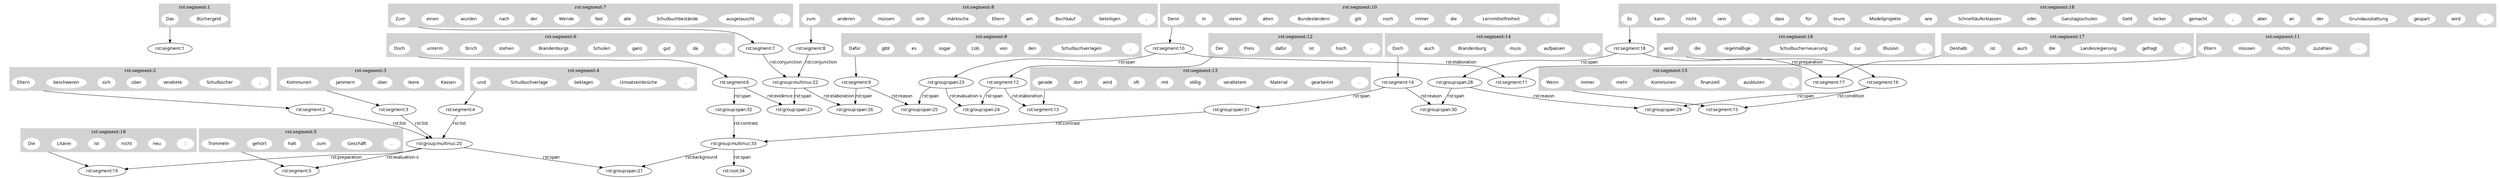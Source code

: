 
digraph {
    graph [compound="true", newrank="true"];
    node [fontname="Sans-Serif"];
    edge [fontname="Sans-Serif"];

   
subgraph cluster_segment1 {
    graph [color="lightgrey", style="filled", rank="same", label="rst:segment:1"];
    node [color="white", style="filled"];
    edge [];

    
    
    
subgraph tokens_segment1 {
    graph [rank="same"];
    node [];
    edge [];

    "s2180_1" [label="Das"];
	"s2180_2" [label="Büchergeld"];

    "s2180_1" -> "s2180_2" [style="invis"];

    
}


}


subgraph cluster_segment19 {
    graph [color="lightgrey", style="filled", rank="same", label="rst:segment:19"];
    node [color="white", style="filled"];
    edge [];

    
    
    
subgraph tokens_segment19 {
    graph [rank="same"];
    node [];
    edge [];

    "s2181_1" [label="Die"];
	"s2181_2" [label="Litanei"];
	"s2181_3" [label="ist"];
	"s2181_4" [label="nicht"];
	"s2181_5" [label="neu"];
	"s2181_6" [label=":"];

    "s2181_1" -> "s2181_2" [style="invis"];
	"s2181_2" -> "s2181_3" [style="invis"];
	"s2181_3" -> "s2181_4" [style="invis"];
	"s2181_4" -> "s2181_5" [style="invis"];
	"s2181_5" -> "s2181_6" [style="invis"];

    
}


}


subgraph cluster_segment2 {
    graph [color="lightgrey", style="filled", rank="same", label="rst:segment:2"];
    node [color="white", style="filled"];
    edge [];

    
    
    
subgraph tokens_segment2 {
    graph [rank="same"];
    node [];
    edge [];

    "s2182_1" [label="Eltern"];
	"s2182_2" [label="beschweren"];
	"s2182_3" [label="sich"];
	"s2182_4" [label="über"];
	"s2182_5" [label="veraltete"];
	"s2182_6" [label="Schulbücher"];
	"s2182_7" [label=","];

    "s2182_1" -> "s2182_2" [style="invis"];
	"s2182_2" -> "s2182_3" [style="invis"];
	"s2182_3" -> "s2182_4" [style="invis"];
	"s2182_4" -> "s2182_5" [style="invis"];
	"s2182_5" -> "s2182_6" [style="invis"];
	"s2182_6" -> "s2182_7" [style="invis"];

    
}


}


subgraph cluster_segment3 {
    graph [color="lightgrey", style="filled", rank="same", label="rst:segment:3"];
    node [color="white", style="filled"];
    edge [];

    
    
    
subgraph tokens_segment3 {
    graph [rank="same"];
    node [];
    edge [];

    "s2182_8" [label="Kommunen"];
	"s2182_9" [label="jammern"];
	"s2182_10" [label="über"];
	"s2182_11" [label="leere"];
	"s2182_12" [label="Kassen"];

    "s2182_8" -> "s2182_9" [style="invis"];
	"s2182_9" -> "s2182_10" [style="invis"];
	"s2182_10" -> "s2182_11" [style="invis"];
	"s2182_11" -> "s2182_12" [style="invis"];

    
}


}


subgraph cluster_segment4 {
    graph [color="lightgrey", style="filled", rank="same", label="rst:segment:4"];
    node [color="white", style="filled"];
    edge [];

    
    
    
subgraph tokens_segment4 {
    graph [rank="same"];
    node [];
    edge [];

    "s2182_13" [label="und"];
	"s2182_14" [label="Schulbuchverlage"];
	"s2182_15" [label="beklagen"];
	"s2182_16" [label="Umsatzeinbrüche"];
	"s2182_17" [label="."];

    "s2182_13" -> "s2182_14" [style="invis"];
	"s2182_14" -> "s2182_15" [style="invis"];
	"s2182_15" -> "s2182_16" [style="invis"];
	"s2182_16" -> "s2182_17" [style="invis"];

    
}


}


subgraph cluster_segment5 {
    graph [color="lightgrey", style="filled", rank="same", label="rst:segment:5"];
    node [color="white", style="filled"];
    edge [];

    
    
    
subgraph tokens_segment5 {
    graph [rank="same"];
    node [];
    edge [];

    "s2183_1" [label="Trommeln"];
	"s2183_2" [label="gehört"];
	"s2183_3" [label="halt"];
	"s2183_4" [label="zum"];
	"s2183_5" [label="Geschäft"];
	"s2183_6" [label="."];

    "s2183_1" -> "s2183_2" [style="invis"];
	"s2183_2" -> "s2183_3" [style="invis"];
	"s2183_3" -> "s2183_4" [style="invis"];
	"s2183_4" -> "s2183_5" [style="invis"];
	"s2183_5" -> "s2183_6" [style="invis"];

    
}


}


subgraph cluster_segment6 {
    graph [color="lightgrey", style="filled", rank="same", label="rst:segment:6"];
    node [color="white", style="filled"];
    edge [];

    
    
    
subgraph tokens_segment6 {
    graph [rank="same"];
    node [];
    edge [];

    "s2184_1" [label="Doch"];
	"s2184_2" [label="unterm"];
	"s2184_3" [label="Strich"];
	"s2184_4" [label="stehen"];
	"s2184_5" [label="Brandenburgs"];
	"s2184_6" [label="Schulen"];
	"s2184_7" [label="ganz"];
	"s2184_8" [label="gut"];
	"s2184_9" [label="da"];
	"s2184_10" [label="."];

    "s2184_1" -> "s2184_2" [style="invis"];
	"s2184_2" -> "s2184_3" [style="invis"];
	"s2184_3" -> "s2184_4" [style="invis"];
	"s2184_4" -> "s2184_5" [style="invis"];
	"s2184_5" -> "s2184_6" [style="invis"];
	"s2184_6" -> "s2184_7" [style="invis"];
	"s2184_7" -> "s2184_8" [style="invis"];
	"s2184_8" -> "s2184_9" [style="invis"];
	"s2184_9" -> "s2184_10" [style="invis"];

    
}


}


subgraph cluster_segment7 {
    graph [color="lightgrey", style="filled", rank="same", label="rst:segment:7"];
    node [color="white", style="filled"];
    edge [];

    
    
    
subgraph tokens_segment7 {
    graph [rank="same"];
    node [];
    edge [];

    "s2185_1" [label="Zum"];
	"s2185_2" [label="einen"];
	"s2185_3" [label="wurden"];
	"s2185_4" [label="nach"];
	"s2185_5" [label="der"];
	"s2185_6" [label="Wende"];
	"s2185_7" [label="fast"];
	"s2185_8" [label="alle"];
	"s2185_9" [label="Schulbuchbestände"];
	"s2185_10" [label="ausgetauscht"];
	"s2185_11" [label=","];

    "s2185_1" -> "s2185_2" [style="invis"];
	"s2185_2" -> "s2185_3" [style="invis"];
	"s2185_3" -> "s2185_4" [style="invis"];
	"s2185_4" -> "s2185_5" [style="invis"];
	"s2185_5" -> "s2185_6" [style="invis"];
	"s2185_6" -> "s2185_7" [style="invis"];
	"s2185_7" -> "s2185_8" [style="invis"];
	"s2185_8" -> "s2185_9" [style="invis"];
	"s2185_9" -> "s2185_10" [style="invis"];
	"s2185_10" -> "s2185_11" [style="invis"];

    
}


}


subgraph cluster_segment8 {
    graph [color="lightgrey", style="filled", rank="same", label="rst:segment:8"];
    node [color="white", style="filled"];
    edge [];

    
    
    
subgraph tokens_segment8 {
    graph [rank="same"];
    node [];
    edge [];

    "s2185_12" [label="zum"];
	"s2185_13" [label="anderen"];
	"s2185_14" [label="müssen"];
	"s2185_15" [label="sich"];
	"s2185_16" [label="märkische"];
	"s2185_17" [label="Eltern"];
	"s2185_18" [label="am"];
	"s2185_19" [label="Buchkauf"];
	"s2185_20" [label="beteiligen"];
	"s2185_21" [label="."];

    "s2185_12" -> "s2185_13" [style="invis"];
	"s2185_13" -> "s2185_14" [style="invis"];
	"s2185_14" -> "s2185_15" [style="invis"];
	"s2185_15" -> "s2185_16" [style="invis"];
	"s2185_16" -> "s2185_17" [style="invis"];
	"s2185_17" -> "s2185_18" [style="invis"];
	"s2185_18" -> "s2185_19" [style="invis"];
	"s2185_19" -> "s2185_20" [style="invis"];
	"s2185_20" -> "s2185_21" [style="invis"];

    
}


}


subgraph cluster_segment9 {
    graph [color="lightgrey", style="filled", rank="same", label="rst:segment:9"];
    node [color="white", style="filled"];
    edge [];

    
    
    
subgraph tokens_segment9 {
    graph [rank="same"];
    node [];
    edge [];

    "s2186_1" [label="Dafür"];
	"s2186_2" [label="gibt"];
	"s2186_3" [label="es"];
	"s2186_4" [label="sogar"];
	"s2186_5" [label="Lob"];
	"s2186_6" [label="von"];
	"s2186_7" [label="den"];
	"s2186_8" [label="Schulbuchverlagen"];
	"s2186_9" [label="."];

    "s2186_1" -> "s2186_2" [style="invis"];
	"s2186_2" -> "s2186_3" [style="invis"];
	"s2186_3" -> "s2186_4" [style="invis"];
	"s2186_4" -> "s2186_5" [style="invis"];
	"s2186_5" -> "s2186_6" [style="invis"];
	"s2186_6" -> "s2186_7" [style="invis"];
	"s2186_7" -> "s2186_8" [style="invis"];
	"s2186_8" -> "s2186_9" [style="invis"];

    
}


}


subgraph cluster_segment10 {
    graph [color="lightgrey", style="filled", rank="same", label="rst:segment:10"];
    node [color="white", style="filled"];
    edge [];

    
    
    
subgraph tokens_segment10 {
    graph [rank="same"];
    node [];
    edge [];

    "s2187_1" [label="Denn"];
	"s2187_2" [label="in"];
	"s2187_3" [label="vielen"];
	"s2187_4" [label="alten"];
	"s2187_5" [label="Bundesländern"];
	"s2187_6" [label="gilt"];
	"s2187_7" [label="noch"];
	"s2187_8" [label="immer"];
	"s2187_9" [label="die"];
	"s2187_10" [label="Lernmittelfreiheit"];
	"s2187_11" [label=":"];

    "s2187_1" -> "s2187_2" [style="invis"];
	"s2187_2" -> "s2187_3" [style="invis"];
	"s2187_3" -> "s2187_4" [style="invis"];
	"s2187_4" -> "s2187_5" [style="invis"];
	"s2187_5" -> "s2187_6" [style="invis"];
	"s2187_6" -> "s2187_7" [style="invis"];
	"s2187_7" -> "s2187_8" [style="invis"];
	"s2187_8" -> "s2187_9" [style="invis"];
	"s2187_9" -> "s2187_10" [style="invis"];
	"s2187_10" -> "s2187_11" [style="invis"];

    
}


}


subgraph cluster_segment11 {
    graph [color="lightgrey", style="filled", rank="same", label="rst:segment:11"];
    node [color="white", style="filled"];
    edge [];

    
    
    
subgraph tokens_segment11 {
    graph [rank="same"];
    node [];
    edge [];

    "s2188_1" [label="Eltern"];
	"s2188_2" [label="müssen"];
	"s2188_3" [label="nichts"];
	"s2188_4" [label="zuzahlen"];
	"s2188_5" [label="."];

    "s2188_1" -> "s2188_2" [style="invis"];
	"s2188_2" -> "s2188_3" [style="invis"];
	"s2188_3" -> "s2188_4" [style="invis"];
	"s2188_4" -> "s2188_5" [style="invis"];

    
}


}


subgraph cluster_segment12 {
    graph [color="lightgrey", style="filled", rank="same", label="rst:segment:12"];
    node [color="white", style="filled"];
    edge [];

    
    
    
subgraph tokens_segment12 {
    graph [rank="same"];
    node [];
    edge [];

    "s2189_1" [label="Der"];
	"s2189_2" [label="Preis"];
	"s2189_3" [label="dafür"];
	"s2189_4" [label="ist"];
	"s2189_5" [label="hoch"];
	"s2189_6" [label="-"];

    "s2189_1" -> "s2189_2" [style="invis"];
	"s2189_2" -> "s2189_3" [style="invis"];
	"s2189_3" -> "s2189_4" [style="invis"];
	"s2189_4" -> "s2189_5" [style="invis"];
	"s2189_5" -> "s2189_6" [style="invis"];

    
}


}


subgraph cluster_segment13 {
    graph [color="lightgrey", style="filled", rank="same", label="rst:segment:13"];
    node [color="white", style="filled"];
    edge [];

    
    
    
subgraph tokens_segment13 {
    graph [rank="same"];
    node [];
    edge [];

    "s2189_7" [label="gerade"];
	"s2189_8" [label="dort"];
	"s2189_9" [label="wird"];
	"s2189_10" [label="oft"];
	"s2189_11" [label="mit"];
	"s2189_12" [label="völlig"];
	"s2189_13" [label="veraltetem"];
	"s2189_14" [label="Material"];
	"s2189_15" [label="gearbeitet"];
	"s2189_16" [label="."];

    "s2189_7" -> "s2189_8" [style="invis"];
	"s2189_8" -> "s2189_9" [style="invis"];
	"s2189_9" -> "s2189_10" [style="invis"];
	"s2189_10" -> "s2189_11" [style="invis"];
	"s2189_11" -> "s2189_12" [style="invis"];
	"s2189_12" -> "s2189_13" [style="invis"];
	"s2189_13" -> "s2189_14" [style="invis"];
	"s2189_14" -> "s2189_15" [style="invis"];
	"s2189_15" -> "s2189_16" [style="invis"];

    
}


}


subgraph cluster_segment14 {
    graph [color="lightgrey", style="filled", rank="same", label="rst:segment:14"];
    node [color="white", style="filled"];
    edge [];

    
    
    
subgraph tokens_segment14 {
    graph [rank="same"];
    node [];
    edge [];

    "s2190_1" [label="Doch"];
	"s2190_2" [label="auch"];
	"s2190_3" [label="Brandenburg"];
	"s2190_4" [label="muss"];
	"s2190_5" [label="aufpassen"];
	"s2190_6" [label="."];

    "s2190_1" -> "s2190_2" [style="invis"];
	"s2190_2" -> "s2190_3" [style="invis"];
	"s2190_3" -> "s2190_4" [style="invis"];
	"s2190_4" -> "s2190_5" [style="invis"];
	"s2190_5" -> "s2190_6" [style="invis"];

    
}


}


subgraph cluster_segment15 {
    graph [color="lightgrey", style="filled", rank="same", label="rst:segment:15"];
    node [color="white", style="filled"];
    edge [];

    
    
    
subgraph tokens_segment15 {
    graph [rank="same"];
    node [];
    edge [];

    "s2191_1" [label="Wenn"];
	"s2191_2" [label="immer"];
	"s2191_3" [label="mehr"];
	"s2191_4" [label="Kommunen"];
	"s2191_5" [label="finanziell"];
	"s2191_6" [label="ausbluten"];
	"s2191_7" [label=","];

    "s2191_1" -> "s2191_2" [style="invis"];
	"s2191_2" -> "s2191_3" [style="invis"];
	"s2191_3" -> "s2191_4" [style="invis"];
	"s2191_4" -> "s2191_5" [style="invis"];
	"s2191_5" -> "s2191_6" [style="invis"];
	"s2191_6" -> "s2191_7" [style="invis"];

    
}


}


subgraph cluster_segment16 {
    graph [color="lightgrey", style="filled", rank="same", label="rst:segment:16"];
    node [color="white", style="filled"];
    edge [];

    
    
    
subgraph tokens_segment16 {
    graph [rank="same"];
    node [];
    edge [];

    "s2191_8" [label="wird"];
	"s2191_9" [label="die"];
	"s2191_10" [label="regelmäßige"];
	"s2191_11" [label="Schulbucherneuerung"];
	"s2191_12" [label="zur"];
	"s2191_13" [label="Illusion"];
	"s2191_14" [label="."];

    "s2191_8" -> "s2191_9" [style="invis"];
	"s2191_9" -> "s2191_10" [style="invis"];
	"s2191_10" -> "s2191_11" [style="invis"];
	"s2191_11" -> "s2191_12" [style="invis"];
	"s2191_12" -> "s2191_13" [style="invis"];
	"s2191_13" -> "s2191_14" [style="invis"];

    
}


}


subgraph cluster_segment17 {
    graph [color="lightgrey", style="filled", rank="same", label="rst:segment:17"];
    node [color="white", style="filled"];
    edge [];

    
    
    
subgraph tokens_segment17 {
    graph [rank="same"];
    node [];
    edge [];

    "s2192_1" [label="Deshalb"];
	"s2192_2" [label="ist"];
	"s2192_3" [label="auch"];
	"s2192_4" [label="die"];
	"s2192_5" [label="Landesregierung"];
	"s2192_6" [label="gefragt"];
	"s2192_7" [label=":"];

    "s2192_1" -> "s2192_2" [style="invis"];
	"s2192_2" -> "s2192_3" [style="invis"];
	"s2192_3" -> "s2192_4" [style="invis"];
	"s2192_4" -> "s2192_5" [style="invis"];
	"s2192_5" -> "s2192_6" [style="invis"];
	"s2192_6" -> "s2192_7" [style="invis"];

    
}


}


subgraph cluster_segment18 {
    graph [color="lightgrey", style="filled", rank="same", label="rst:segment:18"];
    node [color="white", style="filled"];
    edge [];

    
    
    
subgraph tokens_segment18 {
    graph [rank="same"];
    node [];
    edge [];

    "s2193_1" [label="Es"];
	"s2193_2" [label="kann"];
	"s2193_3" [label="nicht"];
	"s2193_4" [label="sein"];
	"s2193_5" [label=","];
	"s2193_6" [label="dass"];
	"s2193_7" [label="für"];
	"s2193_8" [label="teure"];
	"s2193_9" [label="Modellprojekte"];
	"s2193_10" [label="wie"];
	"s2193_11" [label="Schnellläuferklassen"];
	"s2193_12" [label="oder"];
	"s2193_13" [label="Ganztagsschulen"];
	"s2193_14" [label="Geld"];
	"s2193_15" [label="locker"];
	"s2193_16" [label="gemacht"];
	"s2193_17" [label=","];
	"s2193_18" [label="aber"];
	"s2193_19" [label="an"];
	"s2193_20" [label="der"];
	"s2193_21" [label="Grundausstattung"];
	"s2193_22" [label="gespart"];
	"s2193_23" [label="wird"];
	"s2193_24" [label="."];

    "s2193_1" -> "s2193_2" [style="invis"];
	"s2193_2" -> "s2193_3" [style="invis"];
	"s2193_3" -> "s2193_4" [style="invis"];
	"s2193_4" -> "s2193_5" [style="invis"];
	"s2193_5" -> "s2193_6" [style="invis"];
	"s2193_6" -> "s2193_7" [style="invis"];
	"s2193_7" -> "s2193_8" [style="invis"];
	"s2193_8" -> "s2193_9" [style="invis"];
	"s2193_9" -> "s2193_10" [style="invis"];
	"s2193_10" -> "s2193_11" [style="invis"];
	"s2193_11" -> "s2193_12" [style="invis"];
	"s2193_12" -> "s2193_13" [style="invis"];
	"s2193_13" -> "s2193_14" [style="invis"];
	"s2193_14" -> "s2193_15" [style="invis"];
	"s2193_15" -> "s2193_16" [style="invis"];
	"s2193_16" -> "s2193_17" [style="invis"];
	"s2193_17" -> "s2193_18" [style="invis"];
	"s2193_18" -> "s2193_19" [style="invis"];
	"s2193_19" -> "s2193_20" [style="invis"];
	"s2193_20" -> "s2193_21" [style="invis"];
	"s2193_21" -> "s2193_22" [style="invis"];
	"s2193_22" -> "s2193_23" [style="invis"];
	"s2193_23" -> "s2193_24" [style="invis"];

    
}


}


   "1" [label="rst:segment:1"];
	"2" [label="rst:segment:2"];
	"3" [label="rst:segment:3"];
	"4" [label="rst:segment:4"];
	"5" [label="rst:segment:5"];
	"6" [label="rst:segment:6"];
	"7" [label="rst:segment:7"];
	"8" [label="rst:segment:8"];
	"9" [label="rst:segment:9"];
	"10" [label="rst:segment:10"];
	"11" [label="rst:segment:11"];
	"12" [label="rst:segment:12"];
	"13" [label="rst:segment:13"];
	"14" [label="rst:segment:14"];
	"15" [label="rst:segment:15"];
	"16" [label="rst:segment:16"];
	"17" [label="rst:segment:17"];
	"18" [label="rst:segment:18"];
	"19" [label="rst:segment:19"];
	"20" [label="rst:group:multinuc:20"];
	"21" [label="rst:group:span:21"];
	"22" [label="rst:group:multinuc:22"];
	"23" [label="rst:group:span:23"];
	"24" [label="rst:group:span:24"];
	"25" [label="rst:group:span:25"];
	"26" [label="rst:group:span:26"];
	"27" [label="rst:group:span:27"];
	"28" [label="rst:group:span:28"];
	"29" [label="rst:group:span:29"];
	"30" [label="rst:group:span:30"];
	"31" [label="rst:group:span:31"];
	"32" [label="rst:group:span:32"];
	"33" [label="rst:group:multinuc:33"];
	"34" [label="rst:root:34"];

   "s2180_1" -> "1" [ltail="cluster_segment1"];
	"s2181_1" -> "19" [ltail="cluster_segment19"];
	"s2182_1" -> "2" [ltail="cluster_segment2"];
	"s2182_8" -> "3" [ltail="cluster_segment3"];
	"s2182_13" -> "4" [ltail="cluster_segment4"];
	"s2183_1" -> "5" [ltail="cluster_segment5"];
	"s2184_1" -> "6" [ltail="cluster_segment6"];
	"s2185_1" -> "7" [ltail="cluster_segment7"];
	"s2185_12" -> "8" [ltail="cluster_segment8"];
	"s2186_1" -> "9" [ltail="cluster_segment9"];
	"s2187_1" -> "10" [ltail="cluster_segment10"];
	"s2188_1" -> "11" [ltail="cluster_segment11"];
	"s2189_1" -> "12" [ltail="cluster_segment12"];
	"s2189_7" -> "13" [ltail="cluster_segment13"];
	"s2190_1" -> "14" [ltail="cluster_segment14"];
	"s2191_1" -> "15" [ltail="cluster_segment15"];
	"s2191_8" -> "16" [ltail="cluster_segment16"];
	"s2192_1" -> "17" [ltail="cluster_segment17"];
	"s2193_1" -> "18" [ltail="cluster_segment18"];
	"2" -> "20" [label="rst:list"];
	"3" -> "20" [label="rst:list"];
	"4" -> "20" [label="rst:list"];
	"6" -> "32" [label="rst:span"];
	"6" -> "27" [label="rst:evidence"];
	"7" -> "22" [label="rst:conjunction"];
	"8" -> "22" [label="rst:conjunction"];
	"9" -> "25" [label="rst:reason"];
	"9" -> "26" [label="rst:span"];
	"10" -> "11" [label="rst:elaboration"];
	"10" -> "23" [label="rst:span"];
	"12" -> "24" [label="rst:span"];
	"12" -> "13" [label="rst:elaboration"];
	"14" -> "30" [label="rst:reason"];
	"14" -> "31" [label="rst:span"];
	"16" -> "29" [label="rst:span"];
	"16" -> "15" [label="rst:condition"];
	"18" -> "17" [label="rst:preparation"];
	"18" -> "28" [label="rst:span"];
	"20" -> "19" [label="rst:preparation"];
	"20" -> "5" [label="rst:evaluation-s"];
	"20" -> "21" [label="rst:span"];
	"22" -> "26" [label="rst:elaboration"];
	"22" -> "27" [label="rst:span"];
	"23" -> "24" [label="rst:evaluation-s"];
	"23" -> "25" [label="rst:span"];
	"28" -> "29" [label="rst:reason"];
	"28" -> "30" [label="rst:span"];
	"31" -> "33" [label="rst:contrast"];
	"32" -> "33" [label="rst:contrast"];
	"33" -> "34" [label="rst:span"];
	"33" -> "21" [label="rst:background"];
	"s2180_2" -> "s2181_1" [style="invis", constraint="false"];
	"s2181_6" -> "s2182_1" [style="invis", constraint="false"];
	"s2182_7" -> "s2182_8" [style="invis", constraint="false"];
	"s2182_12" -> "s2182_13" [style="invis", constraint="false"];
	"s2182_17" -> "s2183_1" [style="invis", constraint="false"];
	"s2183_6" -> "s2184_1" [style="invis", constraint="false"];
	"s2184_10" -> "s2185_1" [style="invis", constraint="false"];
	"s2185_11" -> "s2185_12" [style="invis", constraint="false"];
	"s2185_21" -> "s2186_1" [style="invis", constraint="false"];
	"s2186_9" -> "s2187_1" [style="invis", constraint="false"];
	"s2187_11" -> "s2188_1" [style="invis", constraint="false"];
	"s2188_5" -> "s2189_1" [style="invis", constraint="false"];
	"s2189_6" -> "s2189_7" [style="invis", constraint="false"];
	"s2189_16" -> "s2190_1" [style="invis", constraint="false"];
	"s2190_6" -> "s2191_1" [style="invis", constraint="false"];
	"s2191_7" -> "s2191_8" [style="invis", constraint="false"];
	"s2191_14" -> "s2192_1" [style="invis", constraint="false"];
	"s2192_7" -> "s2193_1" [style="invis", constraint="false"];

}
